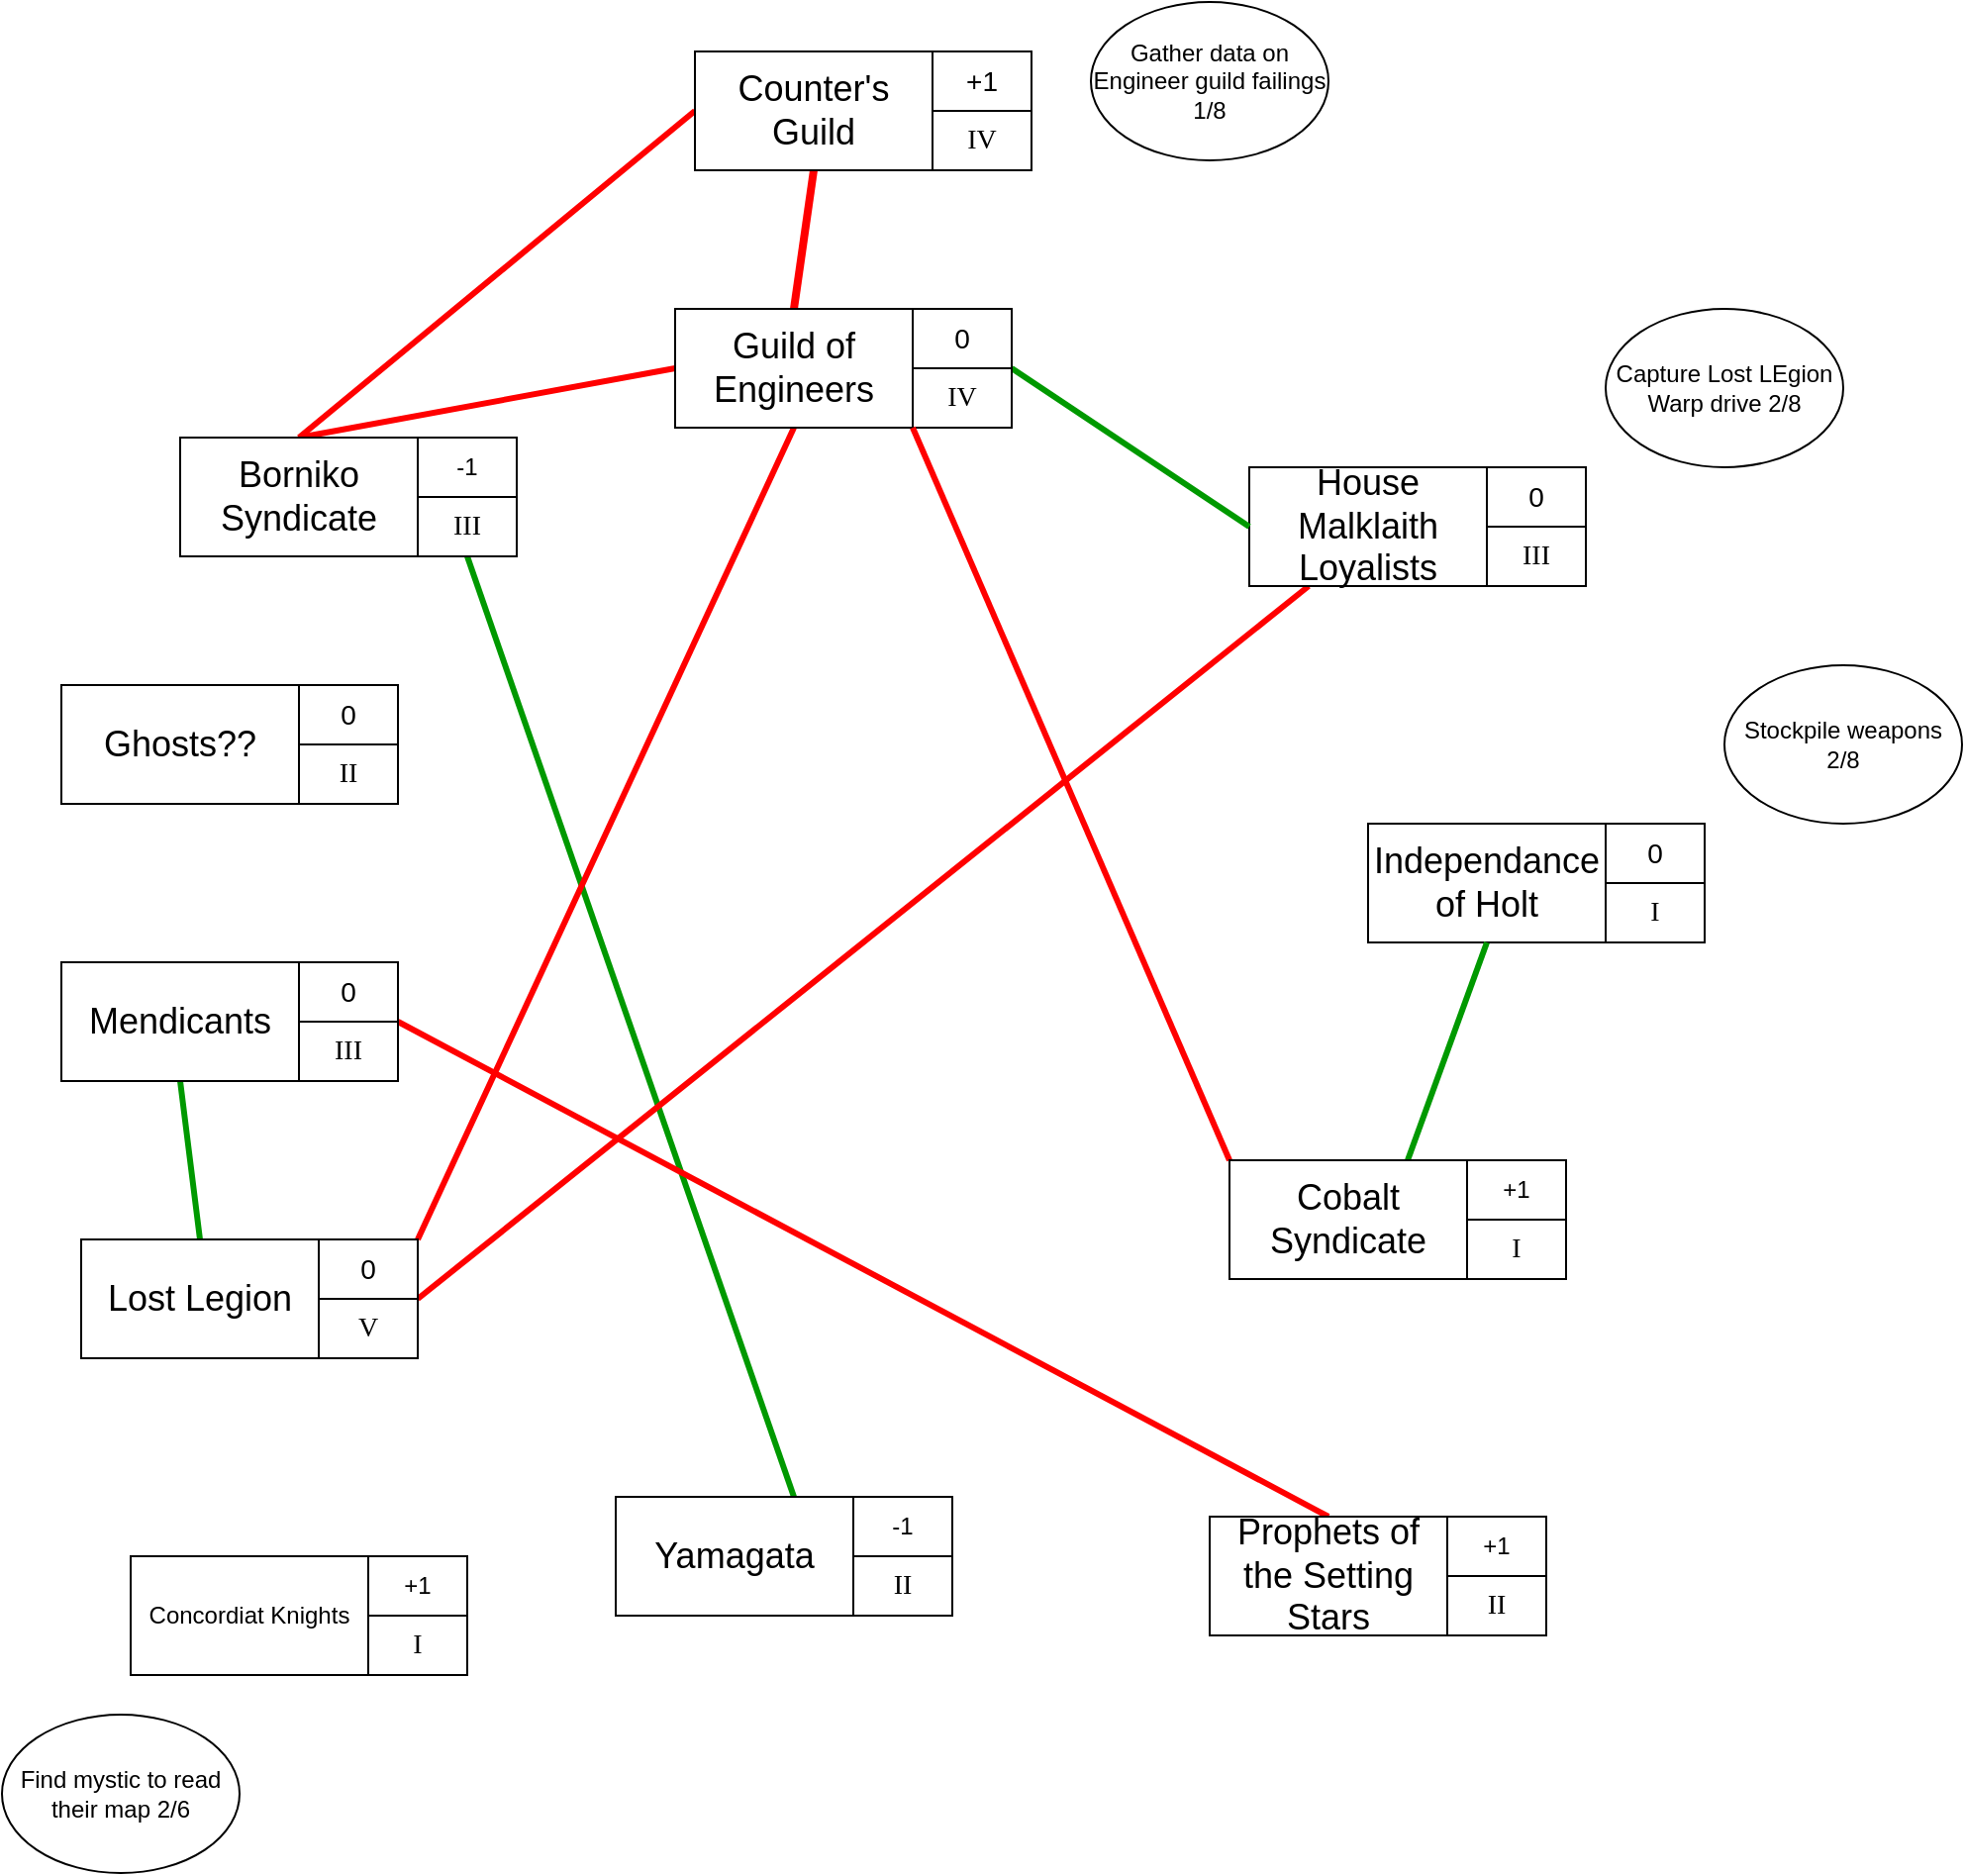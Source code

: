 <mxfile version="14.9.6" type="github">
  <diagram id="KgzFzYW3JRcv5cXBahwz" name="Page-1">
    <mxGraphModel dx="1673" dy="2034" grid="1" gridSize="10" guides="1" tooltips="1" connect="1" arrows="1" fold="1" page="1" pageScale="1" pageWidth="850" pageHeight="1100" math="0" shadow="0">
      <root>
        <mxCell id="0" />
        <mxCell id="1" parent="0" />
        <mxCell id="65nMzep6q61FSym4G3b8-38" style="edgeStyle=none;rounded=0;jumpSize=13;orthogonalLoop=1;jettySize=auto;html=1;exitX=0.5;exitY=0;exitDx=0;exitDy=0;entryX=0;entryY=0.5;entryDx=0;entryDy=0;endArrow=none;endFill=0;strokeColor=#FF0000;strokeWidth=3;" parent="1" source="65nMzep6q61FSym4G3b8-1" target="65nMzep6q61FSym4G3b8-17" edge="1">
          <mxGeometry relative="1" as="geometry" />
        </mxCell>
        <mxCell id="sFyQtC-OYI_YycXrSOeD-6" style="rounded=0;orthogonalLoop=1;jettySize=auto;html=1;exitX=0.5;exitY=0;exitDx=0;exitDy=0;entryX=0;entryY=0.5;entryDx=0;entryDy=0;fillColor=#f8cecc;strokeColor=#FF0000;endArrow=none;endFill=0;strokeWidth=3;" edge="1" parent="1" source="65nMzep6q61FSym4G3b8-1" target="sFyQtC-OYI_YycXrSOeD-2">
          <mxGeometry relative="1" as="geometry" />
        </mxCell>
        <mxCell id="65nMzep6q61FSym4G3b8-1" value="&lt;font style=&quot;font-size: 18px&quot;&gt;Borniko Syndicate&lt;/font&gt;" style="rounded=0;whiteSpace=wrap;html=1;" parent="1" vertex="1">
          <mxGeometry x="180" y="125" width="120" height="60" as="geometry" />
        </mxCell>
        <mxCell id="65nMzep6q61FSym4G3b8-3" value="&lt;div&gt;-1&lt;/div&gt;" style="rounded=0;whiteSpace=wrap;html=1;" parent="1" vertex="1">
          <mxGeometry x="300" y="125" width="50" height="30" as="geometry" />
        </mxCell>
        <mxCell id="65nMzep6q61FSym4G3b8-40" style="edgeStyle=none;rounded=0;jumpSize=13;orthogonalLoop=1;jettySize=auto;html=1;exitX=0.5;exitY=1;exitDx=0;exitDy=0;entryX=0.75;entryY=0;entryDx=0;entryDy=0;endArrow=none;endFill=0;strokeWidth=3;strokeColor=#009900;" parent="1" source="65nMzep6q61FSym4G3b8-4" target="65nMzep6q61FSym4G3b8-20" edge="1">
          <mxGeometry relative="1" as="geometry" />
        </mxCell>
        <mxCell id="65nMzep6q61FSym4G3b8-4" value="&lt;font face=&quot;Times New Roman&quot;&gt;&lt;span style=&quot;font-size: 14px&quot;&gt;III&lt;/span&gt;&lt;/font&gt;" style="rounded=0;whiteSpace=wrap;html=1;" parent="1" vertex="1">
          <mxGeometry x="300" y="155" width="50" height="30" as="geometry" />
        </mxCell>
        <mxCell id="65nMzep6q61FSym4G3b8-5" value="&lt;font style=&quot;font-size: 18px&quot;&gt;Ghosts??&lt;/font&gt;" style="rounded=0;whiteSpace=wrap;html=1;" parent="1" vertex="1">
          <mxGeometry x="120" y="250" width="120" height="60" as="geometry" />
        </mxCell>
        <mxCell id="65nMzep6q61FSym4G3b8-6" value="&lt;font style=&quot;font-size: 14px&quot;&gt;0&lt;/font&gt;" style="rounded=0;whiteSpace=wrap;html=1;" parent="1" vertex="1">
          <mxGeometry x="240" y="250" width="50" height="30" as="geometry" />
        </mxCell>
        <mxCell id="65nMzep6q61FSym4G3b8-7" value="&lt;font face=&quot;Times New Roman&quot; style=&quot;font-size: 14px&quot;&gt;II&lt;/font&gt;" style="rounded=0;whiteSpace=wrap;html=1;" parent="1" vertex="1">
          <mxGeometry x="240" y="280" width="50" height="30" as="geometry" />
        </mxCell>
        <mxCell id="65nMzep6q61FSym4G3b8-32" style="edgeStyle=none;rounded=0;orthogonalLoop=1;jettySize=auto;html=1;exitX=0.5;exitY=1;exitDx=0;exitDy=0;entryX=0.5;entryY=0;entryDx=0;entryDy=0;endArrow=none;endFill=0;fillColor=#d5e8d4;jumpSize=13;strokeWidth=3;strokeColor=#009900;" parent="1" source="65nMzep6q61FSym4G3b8-8" target="65nMzep6q61FSym4G3b8-11" edge="1">
          <mxGeometry relative="1" as="geometry" />
        </mxCell>
        <mxCell id="65nMzep6q61FSym4G3b8-8" value="&lt;font style=&quot;font-size: 18px&quot;&gt;Mendicants&lt;/font&gt;" style="rounded=0;whiteSpace=wrap;html=1;" parent="1" vertex="1">
          <mxGeometry x="120" y="390" width="120" height="60" as="geometry" />
        </mxCell>
        <mxCell id="65nMzep6q61FSym4G3b8-36" style="edgeStyle=none;rounded=0;jumpSize=13;orthogonalLoop=1;jettySize=auto;html=1;exitX=1;exitY=1;exitDx=0;exitDy=0;entryX=0.5;entryY=0;entryDx=0;entryDy=0;endArrow=none;endFill=0;strokeColor=#FF0000;strokeWidth=3;" parent="1" source="65nMzep6q61FSym4G3b8-9" target="65nMzep6q61FSym4G3b8-26" edge="1">
          <mxGeometry relative="1" as="geometry" />
        </mxCell>
        <mxCell id="65nMzep6q61FSym4G3b8-9" value="&lt;font style=&quot;font-size: 14px&quot;&gt;0&lt;/font&gt;" style="rounded=0;whiteSpace=wrap;html=1;" parent="1" vertex="1">
          <mxGeometry x="240" y="390" width="50" height="30" as="geometry" />
        </mxCell>
        <mxCell id="65nMzep6q61FSym4G3b8-10" value="&lt;font face=&quot;Times New Roman&quot; style=&quot;font-size: 14px&quot;&gt;III&lt;/font&gt;" style="rounded=0;whiteSpace=wrap;html=1;" parent="1" vertex="1">
          <mxGeometry x="240" y="420" width="50" height="30" as="geometry" />
        </mxCell>
        <mxCell id="65nMzep6q61FSym4G3b8-11" value="&lt;font style=&quot;font-size: 18px&quot;&gt;Lost Legion&lt;/font&gt;" style="rounded=0;whiteSpace=wrap;html=1;" parent="1" vertex="1">
          <mxGeometry x="130" y="530" width="120" height="60" as="geometry" />
        </mxCell>
        <mxCell id="65nMzep6q61FSym4G3b8-35" style="edgeStyle=none;rounded=0;jumpSize=13;orthogonalLoop=1;jettySize=auto;html=1;exitX=1;exitY=1;exitDx=0;exitDy=0;entryX=0.25;entryY=1;entryDx=0;entryDy=0;endArrow=none;endFill=0;strokeWidth=3;strokeColor=#FF0000;" parent="1" source="65nMzep6q61FSym4G3b8-12" target="65nMzep6q61FSym4G3b8-14" edge="1">
          <mxGeometry relative="1" as="geometry" />
        </mxCell>
        <mxCell id="65nMzep6q61FSym4G3b8-37" style="edgeStyle=none;rounded=0;jumpSize=13;orthogonalLoop=1;jettySize=auto;html=1;exitX=1;exitY=0;exitDx=0;exitDy=0;entryX=0.5;entryY=1;entryDx=0;entryDy=0;endArrow=none;endFill=0;strokeColor=#FF0000;strokeWidth=3;" parent="1" source="65nMzep6q61FSym4G3b8-12" target="65nMzep6q61FSym4G3b8-17" edge="1">
          <mxGeometry relative="1" as="geometry" />
        </mxCell>
        <mxCell id="65nMzep6q61FSym4G3b8-12" value="&lt;font style=&quot;font-size: 14px&quot;&gt;0&lt;/font&gt;" style="rounded=0;whiteSpace=wrap;html=1;" parent="1" vertex="1">
          <mxGeometry x="250" y="530" width="50" height="30" as="geometry" />
        </mxCell>
        <mxCell id="65nMzep6q61FSym4G3b8-13" value="&lt;font face=&quot;Times New Roman&quot; style=&quot;font-size: 14px&quot;&gt;V&lt;/font&gt;" style="rounded=0;whiteSpace=wrap;html=1;" parent="1" vertex="1">
          <mxGeometry x="250" y="560" width="50" height="30" as="geometry" />
        </mxCell>
        <mxCell id="65nMzep6q61FSym4G3b8-14" value="&lt;span style=&quot;font-size: 18px&quot;&gt;House Malklaith Loyalists&lt;/span&gt;" style="rounded=0;whiteSpace=wrap;html=1;" parent="1" vertex="1">
          <mxGeometry x="720" y="140" width="120" height="60" as="geometry" />
        </mxCell>
        <mxCell id="65nMzep6q61FSym4G3b8-15" value="&lt;font style=&quot;font-size: 14px&quot;&gt;0&lt;/font&gt;" style="rounded=0;whiteSpace=wrap;html=1;" parent="1" vertex="1">
          <mxGeometry x="840" y="140" width="50" height="30" as="geometry" />
        </mxCell>
        <mxCell id="65nMzep6q61FSym4G3b8-16" value="&lt;font face=&quot;Times New Roman&quot; style=&quot;font-size: 14px&quot;&gt;III&lt;/font&gt;" style="rounded=0;whiteSpace=wrap;html=1;" parent="1" vertex="1">
          <mxGeometry x="840" y="170" width="50" height="30" as="geometry" />
        </mxCell>
        <mxCell id="sFyQtC-OYI_YycXrSOeD-7" style="edgeStyle=none;rounded=0;orthogonalLoop=1;jettySize=auto;html=1;exitX=0.5;exitY=0;exitDx=0;exitDy=0;entryX=0.5;entryY=1;entryDx=0;entryDy=0;endArrow=none;endFill=0;strokeWidth=4;strokeColor=#FF0000;" edge="1" parent="1" source="65nMzep6q61FSym4G3b8-17" target="sFyQtC-OYI_YycXrSOeD-2">
          <mxGeometry relative="1" as="geometry" />
        </mxCell>
        <mxCell id="65nMzep6q61FSym4G3b8-17" value="&lt;span style=&quot;font-size: 18px&quot;&gt;Guild of Engineers&lt;/span&gt;" style="rounded=0;whiteSpace=wrap;html=1;" parent="1" vertex="1">
          <mxGeometry x="430" y="60" width="120" height="60" as="geometry" />
        </mxCell>
        <mxCell id="65nMzep6q61FSym4G3b8-33" style="edgeStyle=none;rounded=0;jumpSize=13;orthogonalLoop=1;jettySize=auto;html=1;exitX=1;exitY=1;exitDx=0;exitDy=0;entryX=0;entryY=0.5;entryDx=0;entryDy=0;endArrow=none;endFill=0;strokeColor=#009900;strokeWidth=3;" parent="1" source="65nMzep6q61FSym4G3b8-18" target="65nMzep6q61FSym4G3b8-14" edge="1">
          <mxGeometry relative="1" as="geometry" />
        </mxCell>
        <mxCell id="65nMzep6q61FSym4G3b8-18" value="&lt;font style=&quot;font-size: 14px&quot;&gt;0&lt;/font&gt;" style="rounded=0;whiteSpace=wrap;html=1;" parent="1" vertex="1">
          <mxGeometry x="550" y="60" width="50" height="30" as="geometry" />
        </mxCell>
        <mxCell id="65nMzep6q61FSym4G3b8-19" value="&lt;font face=&quot;Times New Roman&quot; style=&quot;font-size: 14px&quot;&gt;IV&lt;/font&gt;" style="rounded=0;whiteSpace=wrap;html=1;" parent="1" vertex="1">
          <mxGeometry x="550" y="90" width="50" height="30" as="geometry" />
        </mxCell>
        <mxCell id="65nMzep6q61FSym4G3b8-20" value="&lt;span style=&quot;font-size: 18px&quot;&gt;Yamagata&lt;/span&gt;" style="rounded=0;whiteSpace=wrap;html=1;" parent="1" vertex="1">
          <mxGeometry x="400" y="660" width="120" height="60" as="geometry" />
        </mxCell>
        <mxCell id="65nMzep6q61FSym4G3b8-21" value="-1" style="rounded=0;whiteSpace=wrap;html=1;" parent="1" vertex="1">
          <mxGeometry x="520" y="660" width="50" height="30" as="geometry" />
        </mxCell>
        <mxCell id="65nMzep6q61FSym4G3b8-22" value="&lt;font face=&quot;Times New Roman&quot; style=&quot;font-size: 14px&quot;&gt;II&lt;/font&gt;" style="rounded=0;whiteSpace=wrap;html=1;" parent="1" vertex="1">
          <mxGeometry x="520" y="690" width="50" height="30" as="geometry" />
        </mxCell>
        <mxCell id="65nMzep6q61FSym4G3b8-23" value="&lt;span style=&quot;font-size: 18px&quot;&gt;Independance of Holt&lt;/span&gt;" style="rounded=0;whiteSpace=wrap;html=1;" parent="1" vertex="1">
          <mxGeometry x="780" y="320" width="120" height="60" as="geometry" />
        </mxCell>
        <mxCell id="65nMzep6q61FSym4G3b8-24" value="&lt;font style=&quot;font-size: 14px&quot;&gt;0&lt;/font&gt;" style="rounded=0;whiteSpace=wrap;html=1;" parent="1" vertex="1">
          <mxGeometry x="900" y="320" width="50" height="30" as="geometry" />
        </mxCell>
        <mxCell id="65nMzep6q61FSym4G3b8-25" value="&lt;font face=&quot;Times New Roman&quot; style=&quot;font-size: 14px&quot;&gt;I&lt;/font&gt;" style="rounded=0;whiteSpace=wrap;html=1;" parent="1" vertex="1">
          <mxGeometry x="900" y="350" width="50" height="30" as="geometry" />
        </mxCell>
        <mxCell id="65nMzep6q61FSym4G3b8-26" value="&lt;span style=&quot;font-size: 18px&quot;&gt;Prophets of the Setting Stars&lt;/span&gt;" style="rounded=0;whiteSpace=wrap;html=1;" parent="1" vertex="1">
          <mxGeometry x="700" y="670" width="120" height="60" as="geometry" />
        </mxCell>
        <mxCell id="65nMzep6q61FSym4G3b8-27" value="&lt;div&gt;+1&lt;/div&gt;" style="rounded=0;whiteSpace=wrap;html=1;" parent="1" vertex="1">
          <mxGeometry x="820" y="670" width="50" height="30" as="geometry" />
        </mxCell>
        <mxCell id="65nMzep6q61FSym4G3b8-28" value="&lt;font face=&quot;Times New Roman&quot; style=&quot;font-size: 14px&quot;&gt;II&lt;/font&gt;" style="rounded=0;whiteSpace=wrap;html=1;" parent="1" vertex="1">
          <mxGeometry x="820" y="700" width="50" height="30" as="geometry" />
        </mxCell>
        <mxCell id="65nMzep6q61FSym4G3b8-34" style="edgeStyle=none;rounded=0;jumpSize=13;orthogonalLoop=1;jettySize=auto;html=1;exitX=0.75;exitY=0;exitDx=0;exitDy=0;entryX=0.5;entryY=1;entryDx=0;entryDy=0;endArrow=none;endFill=0;strokeColor=#009900;strokeWidth=3;" parent="1" source="65nMzep6q61FSym4G3b8-29" target="65nMzep6q61FSym4G3b8-23" edge="1">
          <mxGeometry relative="1" as="geometry" />
        </mxCell>
        <mxCell id="65nMzep6q61FSym4G3b8-39" style="edgeStyle=none;rounded=0;jumpSize=13;orthogonalLoop=1;jettySize=auto;html=1;exitX=0;exitY=0;exitDx=0;exitDy=0;entryX=1;entryY=1;entryDx=0;entryDy=0;endArrow=none;endFill=0;strokeColor=#FF0000;strokeWidth=3;" parent="1" source="65nMzep6q61FSym4G3b8-29" target="65nMzep6q61FSym4G3b8-17" edge="1">
          <mxGeometry relative="1" as="geometry" />
        </mxCell>
        <mxCell id="65nMzep6q61FSym4G3b8-29" value="&lt;span style=&quot;font-size: 18px&quot;&gt;Cobalt Syndicate&lt;/span&gt;" style="rounded=0;whiteSpace=wrap;html=1;" parent="1" vertex="1">
          <mxGeometry x="710" y="490" width="120" height="60" as="geometry" />
        </mxCell>
        <mxCell id="65nMzep6q61FSym4G3b8-30" value="+1" style="rounded=0;whiteSpace=wrap;html=1;" parent="1" vertex="1">
          <mxGeometry x="830" y="490" width="50" height="30" as="geometry" />
        </mxCell>
        <mxCell id="65nMzep6q61FSym4G3b8-31" value="&lt;font face=&quot;Times New Roman&quot;&gt;&lt;span style=&quot;font-size: 14px&quot;&gt;I&lt;/span&gt;&lt;/font&gt;" style="rounded=0;whiteSpace=wrap;html=1;" parent="1" vertex="1">
          <mxGeometry x="830" y="520" width="50" height="30" as="geometry" />
        </mxCell>
        <mxCell id="0qpnmVagbFamdHzVR8-X-1" value="Concordiat Knights" style="rounded=0;whiteSpace=wrap;html=1;" parent="1" vertex="1">
          <mxGeometry x="155" y="690" width="120" height="60" as="geometry" />
        </mxCell>
        <mxCell id="0qpnmVagbFamdHzVR8-X-2" value="+1" style="rounded=0;whiteSpace=wrap;html=1;" parent="1" vertex="1">
          <mxGeometry x="275" y="690" width="50" height="30" as="geometry" />
        </mxCell>
        <mxCell id="0qpnmVagbFamdHzVR8-X-3" value="&lt;font face=&quot;Times New Roman&quot; style=&quot;font-size: 14px&quot;&gt;I&lt;/font&gt;" style="rounded=0;whiteSpace=wrap;html=1;" parent="1" vertex="1">
          <mxGeometry x="275" y="720" width="50" height="30" as="geometry" />
        </mxCell>
        <mxCell id="sFyQtC-OYI_YycXrSOeD-1" value="Find mystic to read their map 2/6" style="ellipse;whiteSpace=wrap;html=1;" vertex="1" parent="1">
          <mxGeometry x="90" y="770" width="120" height="80" as="geometry" />
        </mxCell>
        <mxCell id="sFyQtC-OYI_YycXrSOeD-2" value="&lt;span style=&quot;font-size: 18px&quot;&gt;Counter&#39;s Guild&lt;/span&gt;" style="rounded=0;whiteSpace=wrap;html=1;" vertex="1" parent="1">
          <mxGeometry x="440" y="-70" width="120" height="60" as="geometry" />
        </mxCell>
        <mxCell id="sFyQtC-OYI_YycXrSOeD-3" value="&lt;font style=&quot;font-size: 14px&quot;&gt;+1&lt;/font&gt;" style="rounded=0;whiteSpace=wrap;html=1;" vertex="1" parent="1">
          <mxGeometry x="560" y="-70" width="50" height="30" as="geometry" />
        </mxCell>
        <mxCell id="sFyQtC-OYI_YycXrSOeD-4" value="&lt;font face=&quot;Times New Roman&quot; style=&quot;font-size: 14px&quot;&gt;IV&lt;/font&gt;" style="rounded=0;whiteSpace=wrap;html=1;" vertex="1" parent="1">
          <mxGeometry x="560" y="-40" width="50" height="30" as="geometry" />
        </mxCell>
        <mxCell id="sFyQtC-OYI_YycXrSOeD-8" value="Gather data on Engineer guild failings 1/8" style="ellipse;whiteSpace=wrap;html=1;" vertex="1" parent="1">
          <mxGeometry x="640" y="-95" width="120" height="80" as="geometry" />
        </mxCell>
        <mxCell id="sFyQtC-OYI_YycXrSOeD-9" value="Stockpile weapons 2/8" style="ellipse;whiteSpace=wrap;html=1;" vertex="1" parent="1">
          <mxGeometry x="960" y="240" width="120" height="80" as="geometry" />
        </mxCell>
        <mxCell id="sFyQtC-OYI_YycXrSOeD-10" value="Capture Lost LEgion Warp drive 2/8" style="ellipse;whiteSpace=wrap;html=1;" vertex="1" parent="1">
          <mxGeometry x="900" y="60" width="120" height="80" as="geometry" />
        </mxCell>
      </root>
    </mxGraphModel>
  </diagram>
</mxfile>
